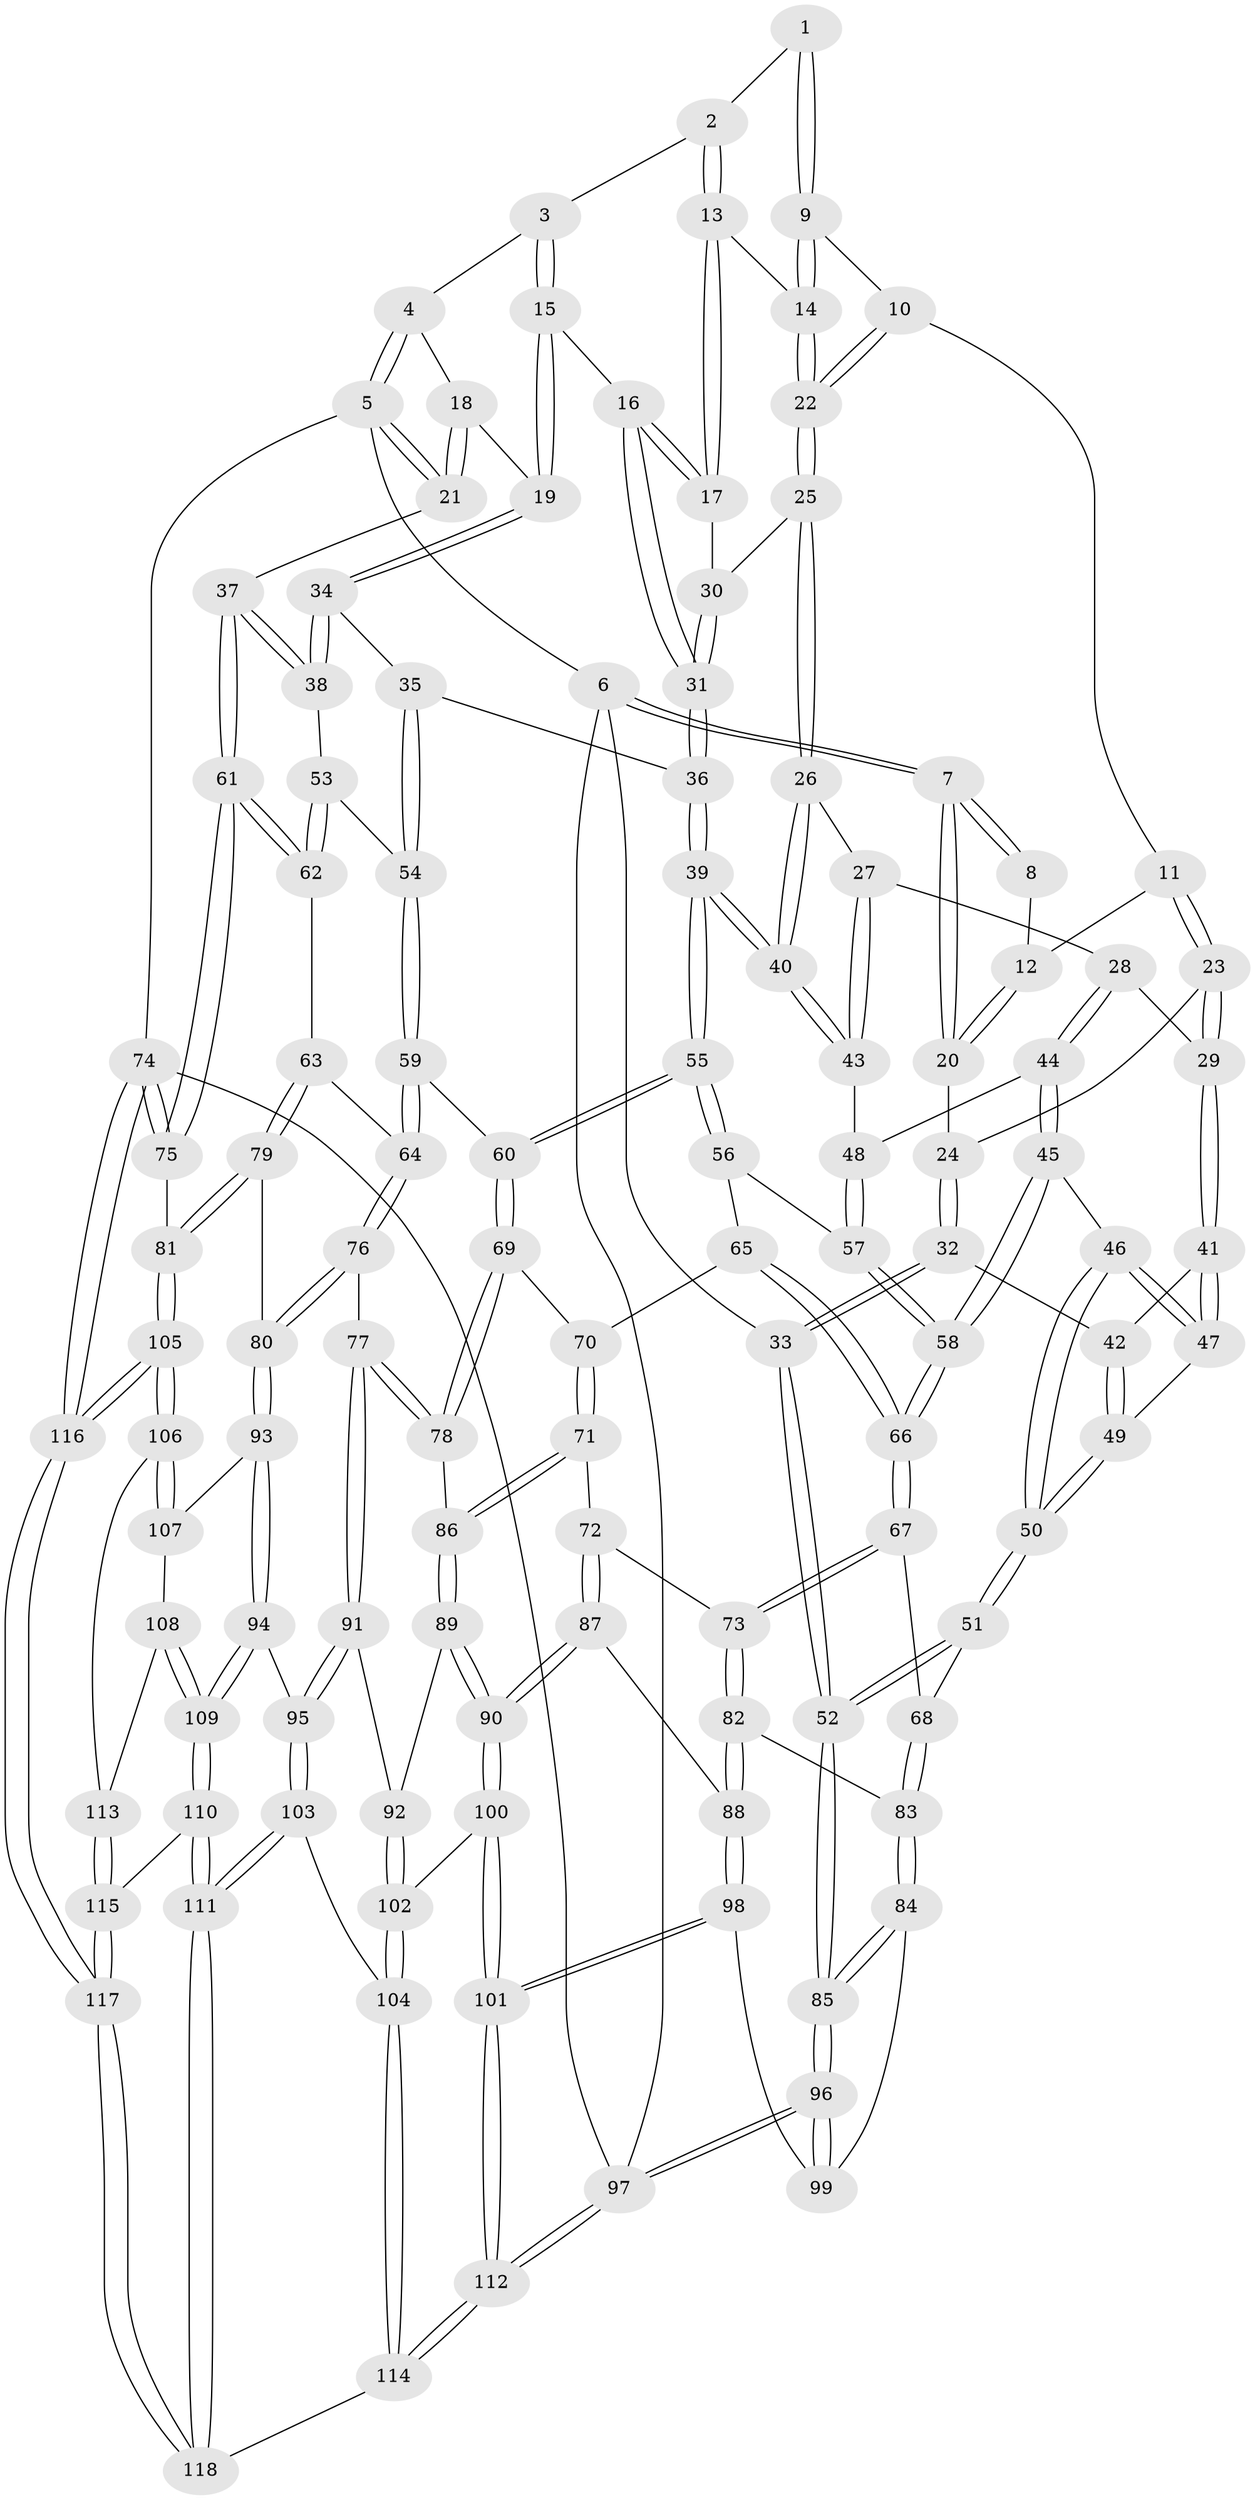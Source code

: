 // Generated by graph-tools (version 1.1) at 2025/17/03/09/25 04:17:15]
// undirected, 118 vertices, 292 edges
graph export_dot {
graph [start="1"]
  node [color=gray90,style=filled];
  1 [pos="+0.39930762695997907+0"];
  2 [pos="+0.6163811444682039+0"];
  3 [pos="+0.6308257568389787+0"];
  4 [pos="+0.8443059058262714+0"];
  5 [pos="+1+0"];
  6 [pos="+0+0"];
  7 [pos="+0+0"];
  8 [pos="+0.23035206066571481+0"];
  9 [pos="+0.3914693852932645+0"];
  10 [pos="+0.3588581919164701+0.005092932445231704"];
  11 [pos="+0.27443928874764906+0.07030295747200721"];
  12 [pos="+0.22442859168514448+0.022568732506452117"];
  13 [pos="+0.5512106892485847+0.08134650731265981"];
  14 [pos="+0.4960061057045686+0.0841064931637251"];
  15 [pos="+0.6855952143970453+0.11953640211679702"];
  16 [pos="+0.6346945105447421+0.14257839268506822"];
  17 [pos="+0.5670983459042358+0.09641648742231075"];
  18 [pos="+0.8069869617273869+0.006759014923709316"];
  19 [pos="+0.7865951286822573+0.12872763709831983"];
  20 [pos="+0.11908216940089417+0.061897680430444635"];
  21 [pos="+1+0.2040861281613558"];
  22 [pos="+0.4134052341673198+0.15610875744377645"];
  23 [pos="+0.2534516851045601+0.1896233978568617"];
  24 [pos="+0.1397269209682991+0.12715746662516605"];
  25 [pos="+0.41287654725769524+0.15758848409442536"];
  26 [pos="+0.4076430099013079+0.16502002541526842"];
  27 [pos="+0.3563379797523756+0.20855795949173464"];
  28 [pos="+0.2756467372443082+0.20418960010178022"];
  29 [pos="+0.25876666915804153+0.19895699531328226"];
  30 [pos="+0.5078818247000799+0.1796624484179952"];
  31 [pos="+0.5978550276117812+0.26061718173879933"];
  32 [pos="+0+0.24982693718351487"];
  33 [pos="+0+0.21535291224512434"];
  34 [pos="+0.8769725357345881+0.22048750775951356"];
  35 [pos="+0.636884090664438+0.301522471831028"];
  36 [pos="+0.5945352234140685+0.2990356433652306"];
  37 [pos="+1+0.22702760850203468"];
  38 [pos="+0.9172033279629733+0.2413271310891847"];
  39 [pos="+0.5912790571028631+0.302512174281872"];
  40 [pos="+0.580553499635478+0.29960970660574593"];
  41 [pos="+0.23095167797025862+0.2316612573146203"];
  42 [pos="+0.039776321855252664+0.2877870932611394"];
  43 [pos="+0.4005724696113561+0.2881443109442666"];
  44 [pos="+0.30318616051496866+0.36950100803074165"];
  45 [pos="+0.23975306658840545+0.44170752041173894"];
  46 [pos="+0.22135711420757673+0.4346577055602283"];
  47 [pos="+0.198136069206329+0.3580846149606542"];
  48 [pos="+0.3921690312454587+0.3502119689669504"];
  49 [pos="+0.055125359439966236+0.31041469205920275"];
  50 [pos="+0.08972921200168023+0.4803619517118386"];
  51 [pos="+0.03594365417783368+0.5458890427401261"];
  52 [pos="+0+0.643177179429825"];
  53 [pos="+0.8603697076464394+0.3226206141865326"];
  54 [pos="+0.7767957467859615+0.3962013876829353"];
  55 [pos="+0.5658678808011388+0.4270010639491029"];
  56 [pos="+0.4530619908767548+0.43877501865459745"];
  57 [pos="+0.4256947357161179+0.41395408402055217"];
  58 [pos="+0.24832700969351287+0.45162273314879264"];
  59 [pos="+0.7583138713518146+0.44651326910675604"];
  60 [pos="+0.5976119810773893+0.47367540206196895"];
  61 [pos="+1+0.5108465500652873"];
  62 [pos="+0.8808167822349524+0.5153979073691332"];
  63 [pos="+0.8273163851340641+0.5366220026691076"];
  64 [pos="+0.8122413933801023+0.5323628041876154"];
  65 [pos="+0.4276476652255065+0.4811753132544964"];
  66 [pos="+0.28704741891075675+0.5317501269128859"];
  67 [pos="+0.2859090864242404+0.57611548835"];
  68 [pos="+0.16080172769750162+0.6012659833002214"];
  69 [pos="+0.6025746737196863+0.584588414238786"];
  70 [pos="+0.43377670087929376+0.5292935983128566"];
  71 [pos="+0.4217475941122407+0.6334487755217639"];
  72 [pos="+0.3944025326139608+0.6381156874478005"];
  73 [pos="+0.2883909327541589+0.5804417669524644"];
  74 [pos="+1+1"];
  75 [pos="+1+0.7057627295254042"];
  76 [pos="+0.6913697204668933+0.6203781208493913"];
  77 [pos="+0.6289629586476064+0.6148787263806221"];
  78 [pos="+0.6027926871144745+0.5862093838298933"];
  79 [pos="+0.8874808114179165+0.7448713265965593"];
  80 [pos="+0.8420281861136929+0.7652621683165277"];
  81 [pos="+0.9939327589616718+0.7413720530703001"];
  82 [pos="+0.24451110695239892+0.7127119944100916"];
  83 [pos="+0.17486434840790258+0.6846714715402471"];
  84 [pos="+0.07932468148678225+0.7390489131886397"];
  85 [pos="+0+0.6985452830112906"];
  86 [pos="+0.4533240543339404+0.6436586661936305"];
  87 [pos="+0.3645017815738677+0.7087498091420195"];
  88 [pos="+0.25631677914660145+0.7453166421673092"];
  89 [pos="+0.4844125635965492+0.7462414378826477"];
  90 [pos="+0.4102102843354542+0.8219304093721185"];
  91 [pos="+0.6067485906118713+0.7583920455215483"];
  92 [pos="+0.5604964065260425+0.7626113428486423"];
  93 [pos="+0.8282876547141867+0.7821575301819288"];
  94 [pos="+0.6729719421918764+0.8274260530903617"];
  95 [pos="+0.6482142313208162+0.8164061115284932"];
  96 [pos="+0+1"];
  97 [pos="+0+1"];
  98 [pos="+0.24169565390100076+0.834839192027159"];
  99 [pos="+0.21542194064146528+0.8333594069456031"];
  100 [pos="+0.39627348945803975+0.8673262573932404"];
  101 [pos="+0.3078830996786784+0.9046915861542502"];
  102 [pos="+0.4746713935604576+0.8997477746730093"];
  103 [pos="+0.5221103030008047+0.9233205683847404"];
  104 [pos="+0.5118083670185987+0.9270429523155592"];
  105 [pos="+0.9100329272301061+0.9756727973380769"];
  106 [pos="+0.8795925837218139+0.9409794473627553"];
  107 [pos="+0.8287284342248661+0.7923039024730831"];
  108 [pos="+0.7828535803846349+0.9316515079217531"];
  109 [pos="+0.6841896015084251+0.9229889394642116"];
  110 [pos="+0.6715974862536118+0.9693008105391082"];
  111 [pos="+0.6711764517099356+0.9701526848797695"];
  112 [pos="+0.23565409266825418+1"];
  113 [pos="+0.7906892898143077+0.9516931695757456"];
  114 [pos="+0.519275138729842+1"];
  115 [pos="+0.7874951014962995+0.9710895597272342"];
  116 [pos="+1+1"];
  117 [pos="+0.8655461183832984+1"];
  118 [pos="+0.6591826448075845+1"];
  1 -- 2;
  1 -- 9;
  1 -- 9;
  2 -- 3;
  2 -- 13;
  2 -- 13;
  3 -- 4;
  3 -- 15;
  3 -- 15;
  4 -- 5;
  4 -- 5;
  4 -- 18;
  5 -- 6;
  5 -- 21;
  5 -- 21;
  5 -- 74;
  6 -- 7;
  6 -- 7;
  6 -- 33;
  6 -- 97;
  7 -- 8;
  7 -- 8;
  7 -- 20;
  7 -- 20;
  8 -- 12;
  9 -- 10;
  9 -- 14;
  9 -- 14;
  10 -- 11;
  10 -- 22;
  10 -- 22;
  11 -- 12;
  11 -- 23;
  11 -- 23;
  12 -- 20;
  12 -- 20;
  13 -- 14;
  13 -- 17;
  13 -- 17;
  14 -- 22;
  14 -- 22;
  15 -- 16;
  15 -- 19;
  15 -- 19;
  16 -- 17;
  16 -- 17;
  16 -- 31;
  16 -- 31;
  17 -- 30;
  18 -- 19;
  18 -- 21;
  18 -- 21;
  19 -- 34;
  19 -- 34;
  20 -- 24;
  21 -- 37;
  22 -- 25;
  22 -- 25;
  23 -- 24;
  23 -- 29;
  23 -- 29;
  24 -- 32;
  24 -- 32;
  25 -- 26;
  25 -- 26;
  25 -- 30;
  26 -- 27;
  26 -- 40;
  26 -- 40;
  27 -- 28;
  27 -- 43;
  27 -- 43;
  28 -- 29;
  28 -- 44;
  28 -- 44;
  29 -- 41;
  29 -- 41;
  30 -- 31;
  30 -- 31;
  31 -- 36;
  31 -- 36;
  32 -- 33;
  32 -- 33;
  32 -- 42;
  33 -- 52;
  33 -- 52;
  34 -- 35;
  34 -- 38;
  34 -- 38;
  35 -- 36;
  35 -- 54;
  35 -- 54;
  36 -- 39;
  36 -- 39;
  37 -- 38;
  37 -- 38;
  37 -- 61;
  37 -- 61;
  38 -- 53;
  39 -- 40;
  39 -- 40;
  39 -- 55;
  39 -- 55;
  40 -- 43;
  40 -- 43;
  41 -- 42;
  41 -- 47;
  41 -- 47;
  42 -- 49;
  42 -- 49;
  43 -- 48;
  44 -- 45;
  44 -- 45;
  44 -- 48;
  45 -- 46;
  45 -- 58;
  45 -- 58;
  46 -- 47;
  46 -- 47;
  46 -- 50;
  46 -- 50;
  47 -- 49;
  48 -- 57;
  48 -- 57;
  49 -- 50;
  49 -- 50;
  50 -- 51;
  50 -- 51;
  51 -- 52;
  51 -- 52;
  51 -- 68;
  52 -- 85;
  52 -- 85;
  53 -- 54;
  53 -- 62;
  53 -- 62;
  54 -- 59;
  54 -- 59;
  55 -- 56;
  55 -- 56;
  55 -- 60;
  55 -- 60;
  56 -- 57;
  56 -- 65;
  57 -- 58;
  57 -- 58;
  58 -- 66;
  58 -- 66;
  59 -- 60;
  59 -- 64;
  59 -- 64;
  60 -- 69;
  60 -- 69;
  61 -- 62;
  61 -- 62;
  61 -- 75;
  61 -- 75;
  62 -- 63;
  63 -- 64;
  63 -- 79;
  63 -- 79;
  64 -- 76;
  64 -- 76;
  65 -- 66;
  65 -- 66;
  65 -- 70;
  66 -- 67;
  66 -- 67;
  67 -- 68;
  67 -- 73;
  67 -- 73;
  68 -- 83;
  68 -- 83;
  69 -- 70;
  69 -- 78;
  69 -- 78;
  70 -- 71;
  70 -- 71;
  71 -- 72;
  71 -- 86;
  71 -- 86;
  72 -- 73;
  72 -- 87;
  72 -- 87;
  73 -- 82;
  73 -- 82;
  74 -- 75;
  74 -- 75;
  74 -- 116;
  74 -- 116;
  74 -- 97;
  75 -- 81;
  76 -- 77;
  76 -- 80;
  76 -- 80;
  77 -- 78;
  77 -- 78;
  77 -- 91;
  77 -- 91;
  78 -- 86;
  79 -- 80;
  79 -- 81;
  79 -- 81;
  80 -- 93;
  80 -- 93;
  81 -- 105;
  81 -- 105;
  82 -- 83;
  82 -- 88;
  82 -- 88;
  83 -- 84;
  83 -- 84;
  84 -- 85;
  84 -- 85;
  84 -- 99;
  85 -- 96;
  85 -- 96;
  86 -- 89;
  86 -- 89;
  87 -- 88;
  87 -- 90;
  87 -- 90;
  88 -- 98;
  88 -- 98;
  89 -- 90;
  89 -- 90;
  89 -- 92;
  90 -- 100;
  90 -- 100;
  91 -- 92;
  91 -- 95;
  91 -- 95;
  92 -- 102;
  92 -- 102;
  93 -- 94;
  93 -- 94;
  93 -- 107;
  94 -- 95;
  94 -- 109;
  94 -- 109;
  95 -- 103;
  95 -- 103;
  96 -- 97;
  96 -- 97;
  96 -- 99;
  96 -- 99;
  97 -- 112;
  97 -- 112;
  98 -- 99;
  98 -- 101;
  98 -- 101;
  100 -- 101;
  100 -- 101;
  100 -- 102;
  101 -- 112;
  101 -- 112;
  102 -- 104;
  102 -- 104;
  103 -- 104;
  103 -- 111;
  103 -- 111;
  104 -- 114;
  104 -- 114;
  105 -- 106;
  105 -- 106;
  105 -- 116;
  105 -- 116;
  106 -- 107;
  106 -- 107;
  106 -- 113;
  107 -- 108;
  108 -- 109;
  108 -- 109;
  108 -- 113;
  109 -- 110;
  109 -- 110;
  110 -- 111;
  110 -- 111;
  110 -- 115;
  111 -- 118;
  111 -- 118;
  112 -- 114;
  112 -- 114;
  113 -- 115;
  113 -- 115;
  114 -- 118;
  115 -- 117;
  115 -- 117;
  116 -- 117;
  116 -- 117;
  117 -- 118;
  117 -- 118;
}
